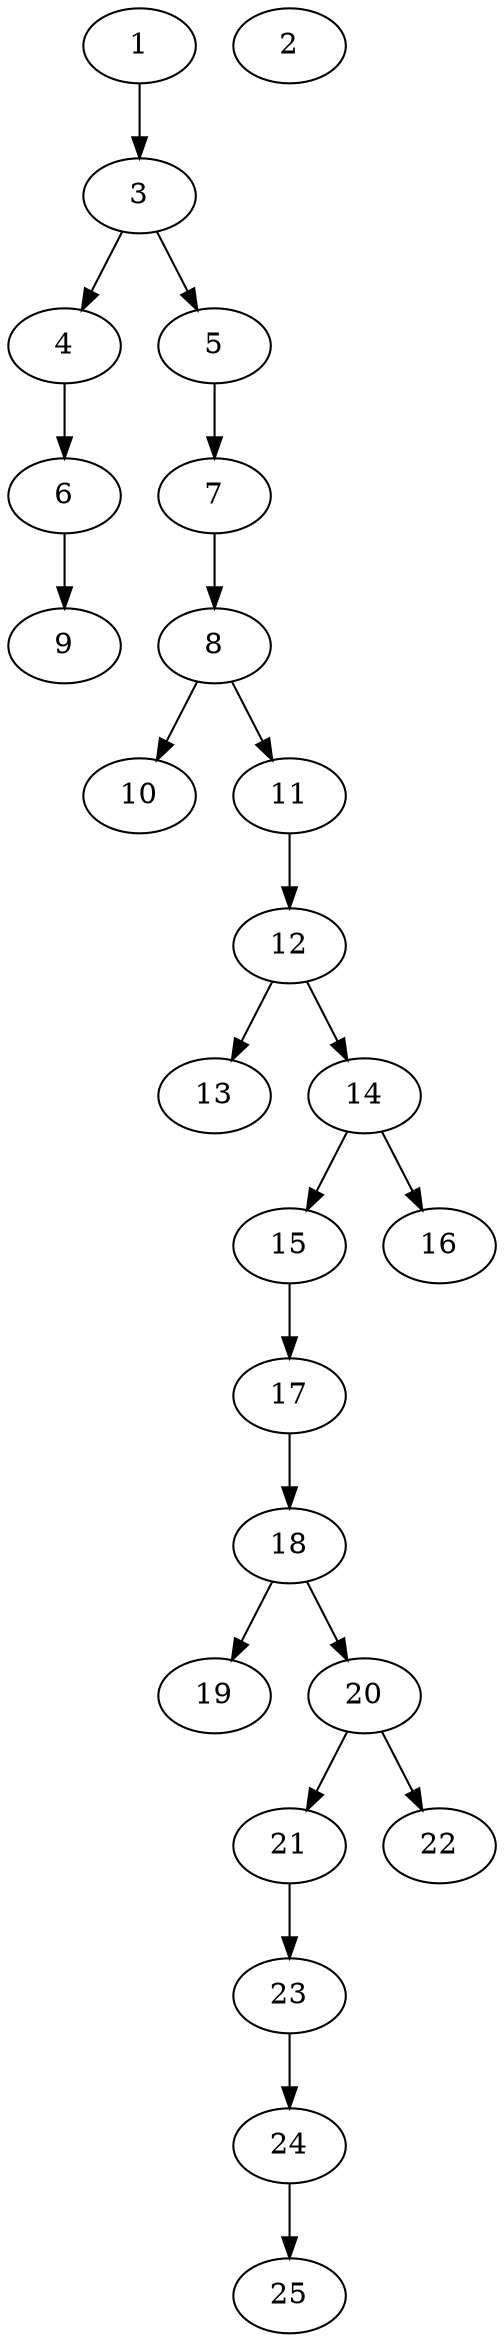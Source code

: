 // DAG automatically generated by daggen at Thu Oct  3 14:00:40 2019
// ./daggen --dot -n 25 --ccr 0.5 --fat 0.3 --regular 0.7 --density 0.5 --mindata 5242880 --maxdata 52428800 
digraph G {
  1 [size="42620928", alpha="0.16", expect_size="21310464"] 
  1 -> 3 [size ="21310464"]
  2 [size="19503104", alpha="0.00", expect_size="9751552"] 
  3 [size="12726272", alpha="0.01", expect_size="6363136"] 
  3 -> 4 [size ="6363136"]
  3 -> 5 [size ="6363136"]
  4 [size="21254144", alpha="0.19", expect_size="10627072"] 
  4 -> 6 [size ="10627072"]
  5 [size="47609856", alpha="0.14", expect_size="23804928"] 
  5 -> 7 [size ="23804928"]
  6 [size="42289152", alpha="0.08", expect_size="21144576"] 
  6 -> 9 [size ="21144576"]
  7 [size="23468032", alpha="0.05", expect_size="11734016"] 
  7 -> 8 [size ="11734016"]
  8 [size="69478400", alpha="0.02", expect_size="34739200"] 
  8 -> 10 [size ="34739200"]
  8 -> 11 [size ="34739200"]
  9 [size="21006336", alpha="0.19", expect_size="10503168"] 
  10 [size="17559552", alpha="0.03", expect_size="8779776"] 
  11 [size="44007424", alpha="0.05", expect_size="22003712"] 
  11 -> 12 [size ="22003712"]
  12 [size="23173120", alpha="0.17", expect_size="11586560"] 
  12 -> 13 [size ="11586560"]
  12 -> 14 [size ="11586560"]
  13 [size="24852480", alpha="0.00", expect_size="12426240"] 
  14 [size="30298112", alpha="0.08", expect_size="15149056"] 
  14 -> 15 [size ="15149056"]
  14 -> 16 [size ="15149056"]
  15 [size="24606720", alpha="0.08", expect_size="12303360"] 
  15 -> 17 [size ="12303360"]
  16 [size="89622528", alpha="0.10", expect_size="44811264"] 
  17 [size="32704512", alpha="0.10", expect_size="16352256"] 
  17 -> 18 [size ="16352256"]
  18 [size="57675776", alpha="0.20", expect_size="28837888"] 
  18 -> 19 [size ="28837888"]
  18 -> 20 [size ="28837888"]
  19 [size="66869248", alpha="0.14", expect_size="33434624"] 
  20 [size="62226432", alpha="0.15", expect_size="31113216"] 
  20 -> 21 [size ="31113216"]
  20 -> 22 [size ="31113216"]
  21 [size="77959168", alpha="0.02", expect_size="38979584"] 
  21 -> 23 [size ="38979584"]
  22 [size="100268032", alpha="0.12", expect_size="50134016"] 
  23 [size="85463040", alpha="0.02", expect_size="42731520"] 
  23 -> 24 [size ="42731520"]
  24 [size="86315008", alpha="0.15", expect_size="43157504"] 
  24 -> 25 [size ="43157504"]
  25 [size="28592128", alpha="0.15", expect_size="14296064"] 
}
